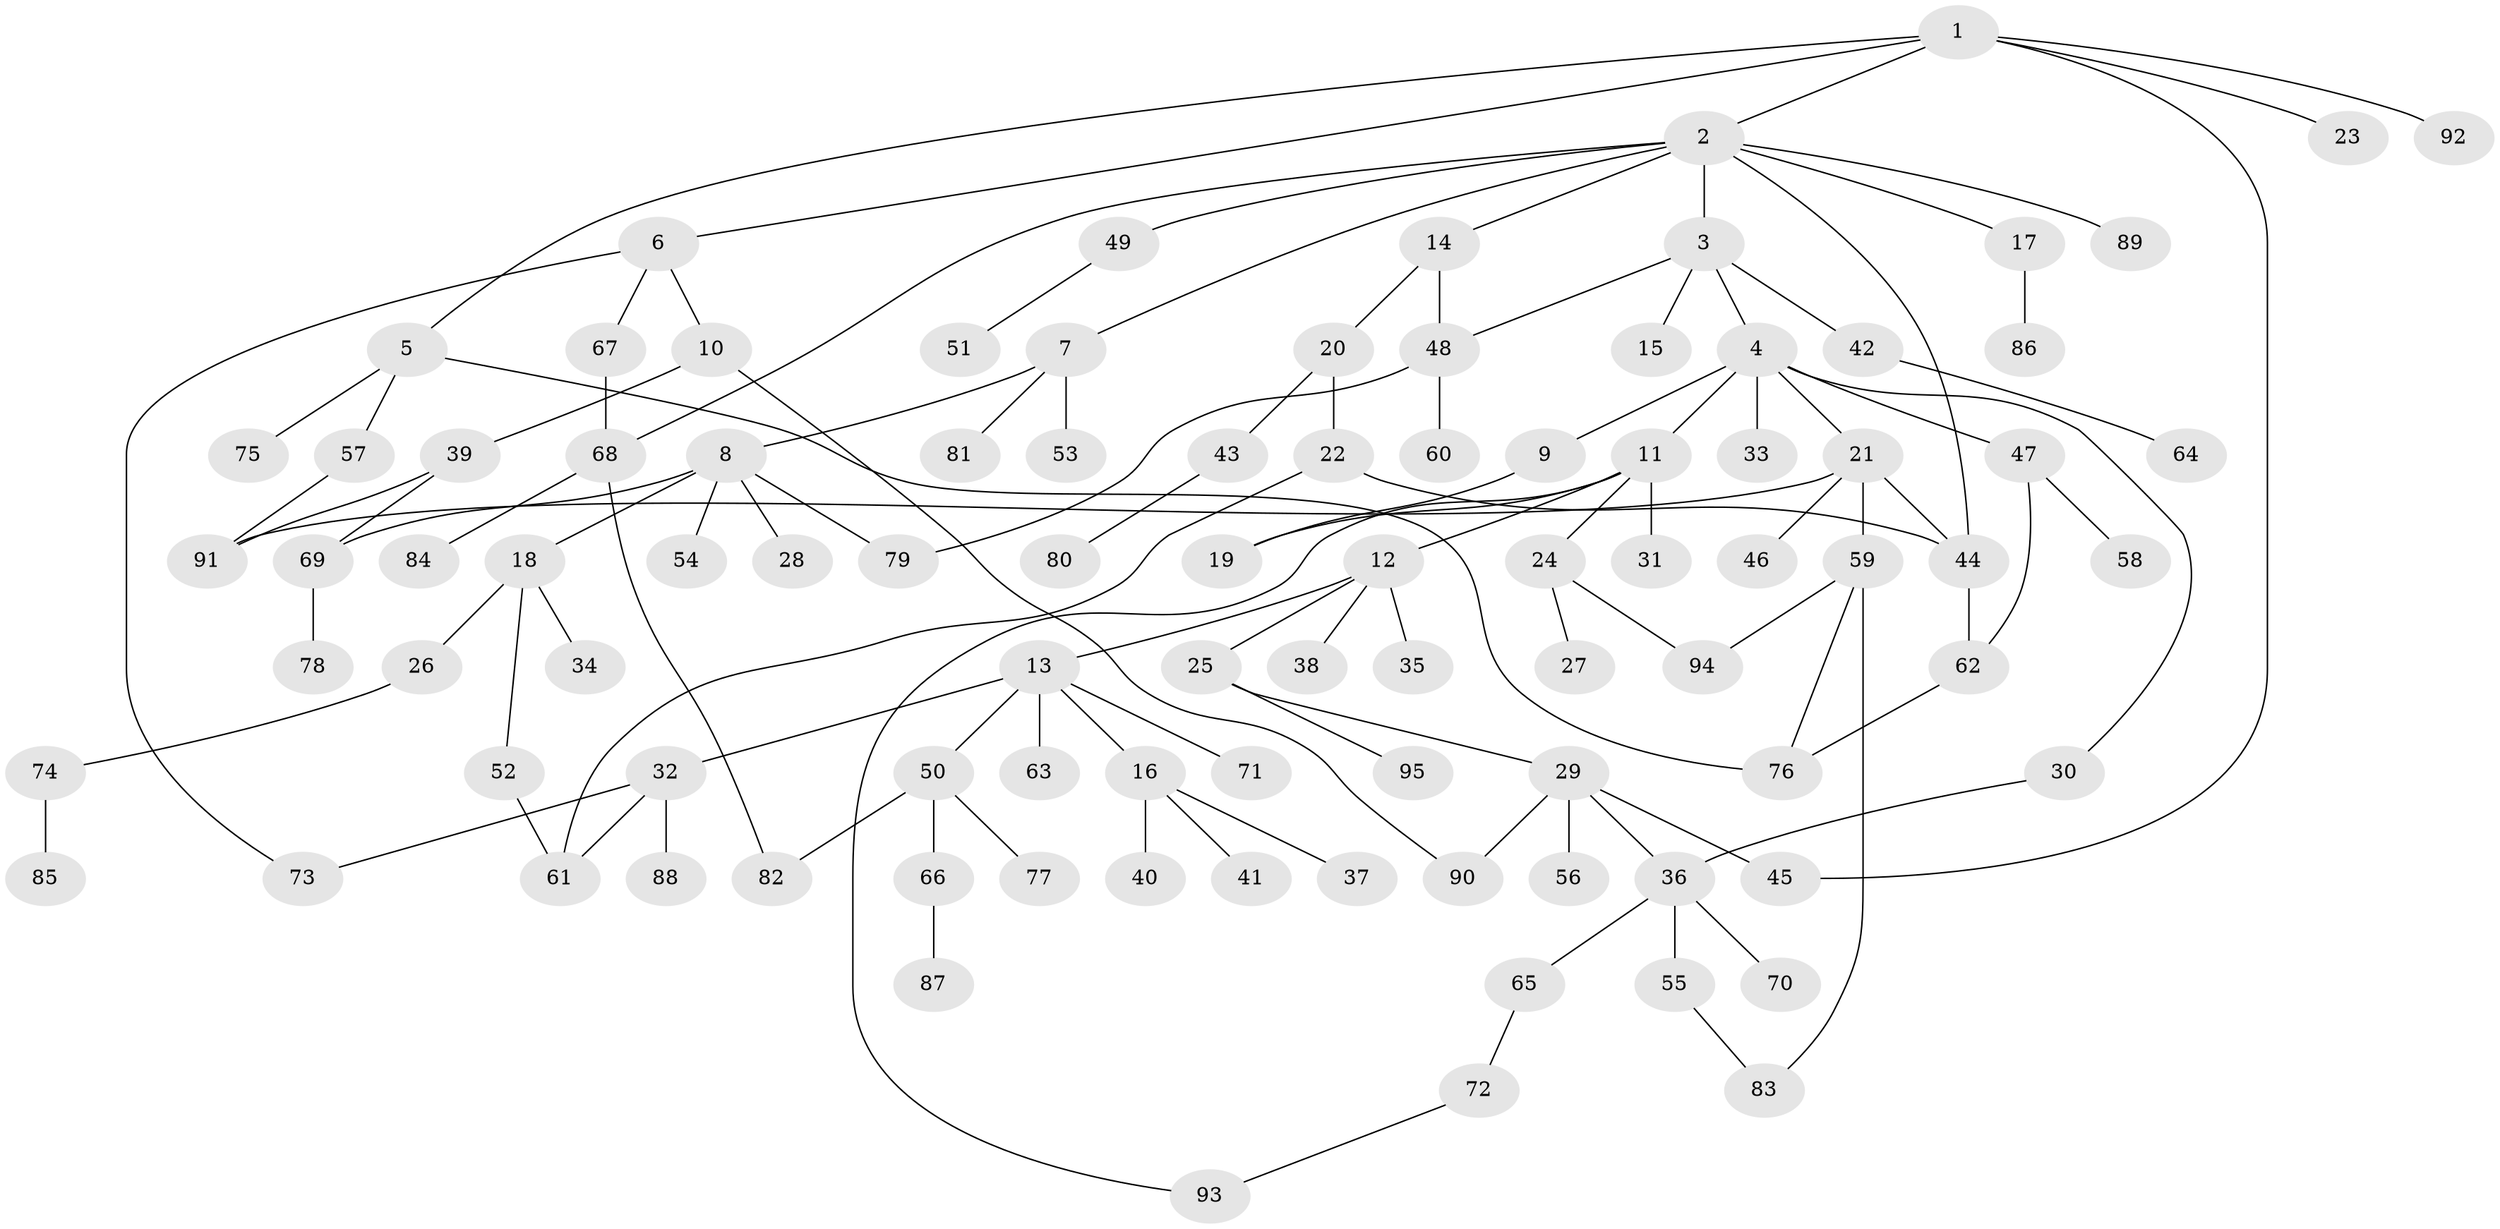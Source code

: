 // coarse degree distribution, {2: 0.2916666666666667, 4: 0.3125, 5: 0.020833333333333332, 3: 0.1875, 1: 0.16666666666666666, 8: 0.020833333333333332}
// Generated by graph-tools (version 1.1) at 2025/36/03/04/25 23:36:03]
// undirected, 95 vertices, 116 edges
graph export_dot {
  node [color=gray90,style=filled];
  1;
  2;
  3;
  4;
  5;
  6;
  7;
  8;
  9;
  10;
  11;
  12;
  13;
  14;
  15;
  16;
  17;
  18;
  19;
  20;
  21;
  22;
  23;
  24;
  25;
  26;
  27;
  28;
  29;
  30;
  31;
  32;
  33;
  34;
  35;
  36;
  37;
  38;
  39;
  40;
  41;
  42;
  43;
  44;
  45;
  46;
  47;
  48;
  49;
  50;
  51;
  52;
  53;
  54;
  55;
  56;
  57;
  58;
  59;
  60;
  61;
  62;
  63;
  64;
  65;
  66;
  67;
  68;
  69;
  70;
  71;
  72;
  73;
  74;
  75;
  76;
  77;
  78;
  79;
  80;
  81;
  82;
  83;
  84;
  85;
  86;
  87;
  88;
  89;
  90;
  91;
  92;
  93;
  94;
  95;
  1 -- 2;
  1 -- 5;
  1 -- 6;
  1 -- 23;
  1 -- 92;
  1 -- 45;
  2 -- 3;
  2 -- 7;
  2 -- 14;
  2 -- 17;
  2 -- 49;
  2 -- 89;
  2 -- 68;
  2 -- 44;
  3 -- 4;
  3 -- 15;
  3 -- 42;
  3 -- 48;
  4 -- 9;
  4 -- 11;
  4 -- 21;
  4 -- 30;
  4 -- 33;
  4 -- 47;
  5 -- 57;
  5 -- 75;
  5 -- 76;
  6 -- 10;
  6 -- 67;
  6 -- 73;
  7 -- 8;
  7 -- 53;
  7 -- 81;
  8 -- 18;
  8 -- 28;
  8 -- 54;
  8 -- 69;
  8 -- 79;
  9 -- 19;
  10 -- 39;
  10 -- 90;
  11 -- 12;
  11 -- 24;
  11 -- 31;
  11 -- 93;
  11 -- 19;
  12 -- 13;
  12 -- 25;
  12 -- 35;
  12 -- 38;
  13 -- 16;
  13 -- 32;
  13 -- 50;
  13 -- 63;
  13 -- 71;
  14 -- 20;
  14 -- 48;
  16 -- 37;
  16 -- 40;
  16 -- 41;
  17 -- 86;
  18 -- 26;
  18 -- 34;
  18 -- 52;
  20 -- 22;
  20 -- 43;
  21 -- 44;
  21 -- 46;
  21 -- 59;
  21 -- 91;
  22 -- 61;
  22 -- 44;
  24 -- 27;
  24 -- 94;
  25 -- 29;
  25 -- 95;
  26 -- 74;
  29 -- 45;
  29 -- 56;
  29 -- 90;
  29 -- 36;
  30 -- 36;
  32 -- 61;
  32 -- 88;
  32 -- 73;
  36 -- 55;
  36 -- 65;
  36 -- 70;
  39 -- 91;
  39 -- 69;
  42 -- 64;
  43 -- 80;
  44 -- 62;
  47 -- 58;
  47 -- 62;
  48 -- 60;
  48 -- 79;
  49 -- 51;
  50 -- 66;
  50 -- 77;
  50 -- 82;
  52 -- 61;
  55 -- 83;
  57 -- 91;
  59 -- 83;
  59 -- 94;
  59 -- 76;
  62 -- 76;
  65 -- 72;
  66 -- 87;
  67 -- 68;
  68 -- 84;
  68 -- 82;
  69 -- 78;
  72 -- 93;
  74 -- 85;
}
